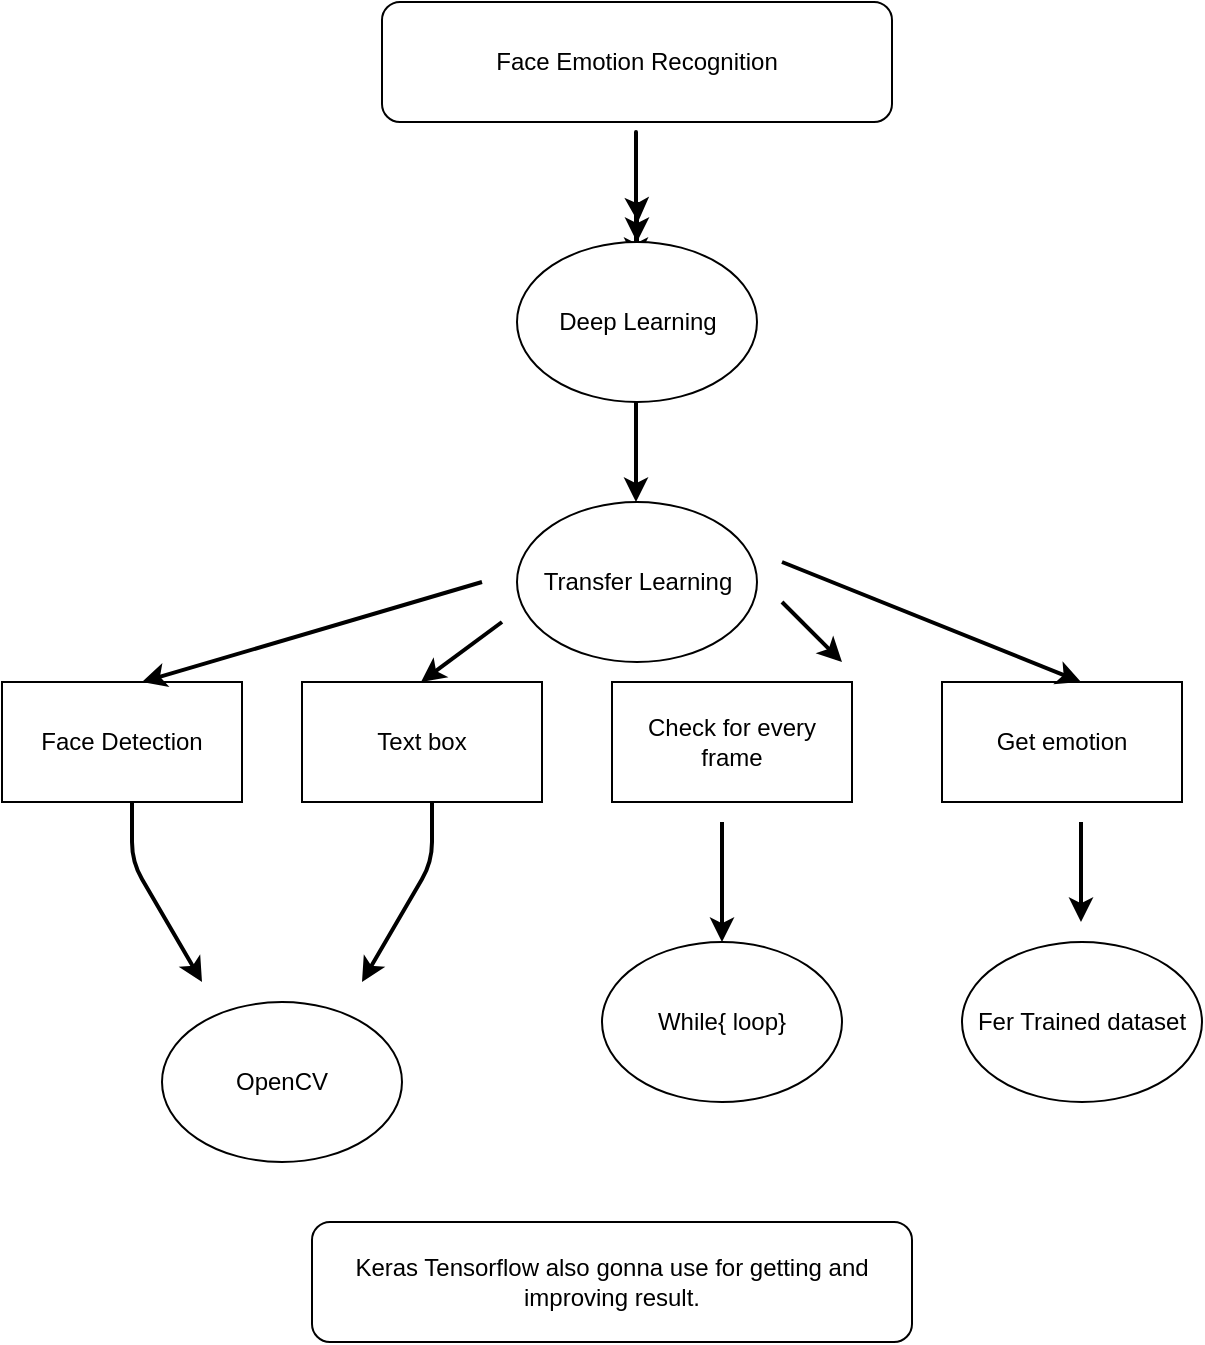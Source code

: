 <mxfile version="15.1.0" type="device"><diagram id="sBRqQ6sTyopJxZx7LKzX" name="Page-1"><mxGraphModel dx="1038" dy="547" grid="1" gridSize="10" guides="1" tooltips="1" connect="1" arrows="1" fold="1" page="1" pageScale="1" pageWidth="850" pageHeight="1100" math="0" shadow="0"><root><mxCell id="0"/><mxCell id="1" parent="0"/><mxCell id="OTWUfAsFt-DFcCL5FP5i-1" value="Face Emotion Recognition" style="rounded=1;whiteSpace=wrap;html=1;" vertex="1" parent="1"><mxGeometry x="310" y="40" width="255" height="60" as="geometry"/></mxCell><mxCell id="OTWUfAsFt-DFcCL5FP5i-3" value="" style="endArrow=classic;html=1;strokeWidth=2;" edge="1" parent="1"><mxGeometry width="50" height="50" relative="1" as="geometry"><mxPoint x="437" y="150" as="sourcePoint"/><mxPoint x="437" y="170" as="targetPoint"/><Array as="points"><mxPoint x="437" y="100"/></Array></mxGeometry></mxCell><mxCell id="OTWUfAsFt-DFcCL5FP5i-18" style="edgeStyle=orthogonalEdgeStyle;rounded=0;orthogonalLoop=1;jettySize=auto;html=1;exitX=0.5;exitY=0;exitDx=0;exitDy=0;strokeWidth=2;" edge="1" parent="1" source="OTWUfAsFt-DFcCL5FP5i-4"><mxGeometry relative="1" as="geometry"><mxPoint x="438" y="150" as="targetPoint"/><Array as="points"><mxPoint x="438" y="140"/><mxPoint x="438" y="140"/></Array></mxGeometry></mxCell><mxCell id="OTWUfAsFt-DFcCL5FP5i-19" style="edgeStyle=orthogonalEdgeStyle;rounded=0;orthogonalLoop=1;jettySize=auto;html=1;strokeWidth=2;" edge="1" parent="1" source="OTWUfAsFt-DFcCL5FP5i-4"><mxGeometry relative="1" as="geometry"><mxPoint x="437.5" y="160" as="targetPoint"/></mxGeometry></mxCell><mxCell id="OTWUfAsFt-DFcCL5FP5i-4" value="Deep Learning" style="ellipse;whiteSpace=wrap;html=1;" vertex="1" parent="1"><mxGeometry x="377.5" y="160" width="120" height="80" as="geometry"/></mxCell><mxCell id="OTWUfAsFt-DFcCL5FP5i-5" value="Transfer Learning" style="ellipse;whiteSpace=wrap;html=1;" vertex="1" parent="1"><mxGeometry x="377.5" y="290" width="120" height="80" as="geometry"/></mxCell><mxCell id="OTWUfAsFt-DFcCL5FP5i-6" value="Face Detection" style="rounded=0;whiteSpace=wrap;html=1;" vertex="1" parent="1"><mxGeometry x="120" y="380" width="120" height="60" as="geometry"/></mxCell><mxCell id="OTWUfAsFt-DFcCL5FP5i-7" value="Text box" style="rounded=0;whiteSpace=wrap;html=1;" vertex="1" parent="1"><mxGeometry x="270" y="380" width="120" height="60" as="geometry"/></mxCell><mxCell id="OTWUfAsFt-DFcCL5FP5i-8" value="Check for every frame" style="rounded=0;whiteSpace=wrap;html=1;" vertex="1" parent="1"><mxGeometry x="425" y="380" width="120" height="60" as="geometry"/></mxCell><mxCell id="OTWUfAsFt-DFcCL5FP5i-9" value="Get emotion" style="rounded=0;whiteSpace=wrap;html=1;" vertex="1" parent="1"><mxGeometry x="590" y="380" width="120" height="60" as="geometry"/></mxCell><mxCell id="OTWUfAsFt-DFcCL5FP5i-10" value="OpenCV" style="ellipse;whiteSpace=wrap;html=1;" vertex="1" parent="1"><mxGeometry x="200" y="540" width="120" height="80" as="geometry"/></mxCell><mxCell id="OTWUfAsFt-DFcCL5FP5i-11" value="While{ loop}" style="ellipse;whiteSpace=wrap;html=1;" vertex="1" parent="1"><mxGeometry x="420" y="510" width="120" height="80" as="geometry"/></mxCell><mxCell id="OTWUfAsFt-DFcCL5FP5i-12" value="Fer Trained dataset" style="ellipse;whiteSpace=wrap;html=1;" vertex="1" parent="1"><mxGeometry x="600" y="510" width="120" height="80" as="geometry"/></mxCell><mxCell id="OTWUfAsFt-DFcCL5FP5i-13" value="" style="endArrow=classic;html=1;strokeWidth=2;" edge="1" parent="1"><mxGeometry width="50" height="50" relative="1" as="geometry"><mxPoint x="335" y="440" as="sourcePoint"/><mxPoint x="300" y="530" as="targetPoint"/><Array as="points"><mxPoint x="335" y="470"/></Array></mxGeometry></mxCell><mxCell id="OTWUfAsFt-DFcCL5FP5i-14" value="" style="endArrow=classic;html=1;strokeWidth=2;" edge="1" parent="1"><mxGeometry width="50" height="50" relative="1" as="geometry"><mxPoint x="185" y="440" as="sourcePoint"/><mxPoint x="220" y="530" as="targetPoint"/><Array as="points"><mxPoint x="185" y="470"/></Array></mxGeometry></mxCell><mxCell id="OTWUfAsFt-DFcCL5FP5i-15" value="" style="endArrow=classic;html=1;strokeWidth=2;" edge="1" parent="1"><mxGeometry width="50" height="50" relative="1" as="geometry"><mxPoint x="480" y="450" as="sourcePoint"/><mxPoint x="480" y="510" as="targetPoint"/></mxGeometry></mxCell><mxCell id="OTWUfAsFt-DFcCL5FP5i-16" value="" style="endArrow=classic;html=1;strokeWidth=2;" edge="1" parent="1"><mxGeometry width="50" height="50" relative="1" as="geometry"><mxPoint x="370" y="350" as="sourcePoint"/><mxPoint x="329.5" y="380" as="targetPoint"/></mxGeometry></mxCell><mxCell id="OTWUfAsFt-DFcCL5FP5i-17" value="" style="endArrow=classic;html=1;strokeWidth=2;" edge="1" parent="1"><mxGeometry width="50" height="50" relative="1" as="geometry"><mxPoint x="437" y="240" as="sourcePoint"/><mxPoint x="437" y="290" as="targetPoint"/><Array as="points"><mxPoint x="437" y="270"/></Array></mxGeometry></mxCell><mxCell id="OTWUfAsFt-DFcCL5FP5i-20" value="" style="endArrow=classic;html=1;strokeWidth=2;" edge="1" parent="1"><mxGeometry width="50" height="50" relative="1" as="geometry"><mxPoint x="360" y="330" as="sourcePoint"/><mxPoint x="190" y="380" as="targetPoint"/></mxGeometry></mxCell><mxCell id="OTWUfAsFt-DFcCL5FP5i-21" value="" style="endArrow=classic;html=1;strokeWidth=2;" edge="1" parent="1"><mxGeometry width="50" height="50" relative="1" as="geometry"><mxPoint x="659.5" y="450" as="sourcePoint"/><mxPoint x="659.5" y="500" as="targetPoint"/></mxGeometry></mxCell><mxCell id="OTWUfAsFt-DFcCL5FP5i-22" value="" style="endArrow=classic;html=1;strokeWidth=2;" edge="1" parent="1"><mxGeometry width="50" height="50" relative="1" as="geometry"><mxPoint x="510" y="320" as="sourcePoint"/><mxPoint x="659.5" y="380" as="targetPoint"/></mxGeometry></mxCell><mxCell id="OTWUfAsFt-DFcCL5FP5i-23" value="" style="endArrow=classic;html=1;strokeWidth=2;" edge="1" parent="1"><mxGeometry width="50" height="50" relative="1" as="geometry"><mxPoint x="510" y="340" as="sourcePoint"/><mxPoint x="540" y="370" as="targetPoint"/></mxGeometry></mxCell><mxCell id="OTWUfAsFt-DFcCL5FP5i-25" value="Keras Tensorflow also gonna use for getting and improving result." style="rounded=1;whiteSpace=wrap;html=1;" vertex="1" parent="1"><mxGeometry x="275" y="650" width="300" height="60" as="geometry"/></mxCell></root></mxGraphModel></diagram></mxfile>